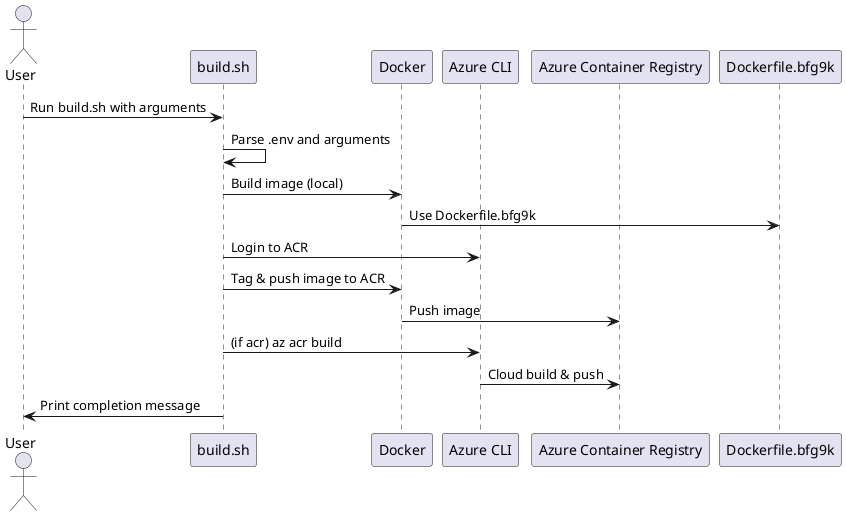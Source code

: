 @startuml
actor User
participant "build.sh" as Script
participant Docker
participant "Azure CLI" as AzCLI
participant "Azure Container Registry" as ACR
participant "Dockerfile.bfg9k" as Dockerfile

User -> Script: Run build.sh with arguments
Script -> Script: Parse .env and arguments
Script -> Docker: Build image (local)
Docker -> Dockerfile: Use Dockerfile.bfg9k
Script -> AzCLI: Login to ACR
Script -> Docker: Tag & push image to ACR
Docker -> ACR: Push image
Script -> AzCLI: (if acr) az acr build
AzCLI -> ACR: Cloud build & push
Script -> User: Print completion message
@enduml
